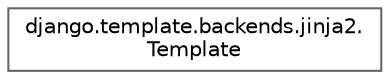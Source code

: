 digraph "Graphical Class Hierarchy"
{
 // LATEX_PDF_SIZE
  bgcolor="transparent";
  edge [fontname=Helvetica,fontsize=10,labelfontname=Helvetica,labelfontsize=10];
  node [fontname=Helvetica,fontsize=10,shape=box,height=0.2,width=0.4];
  rankdir="LR";
  Node0 [id="Node000000",label="django.template.backends.jinja2.\lTemplate",height=0.2,width=0.4,color="grey40", fillcolor="white", style="filled",URL="$classdjango_1_1template_1_1backends_1_1jinja2_1_1_template.html",tooltip=" "];
}

